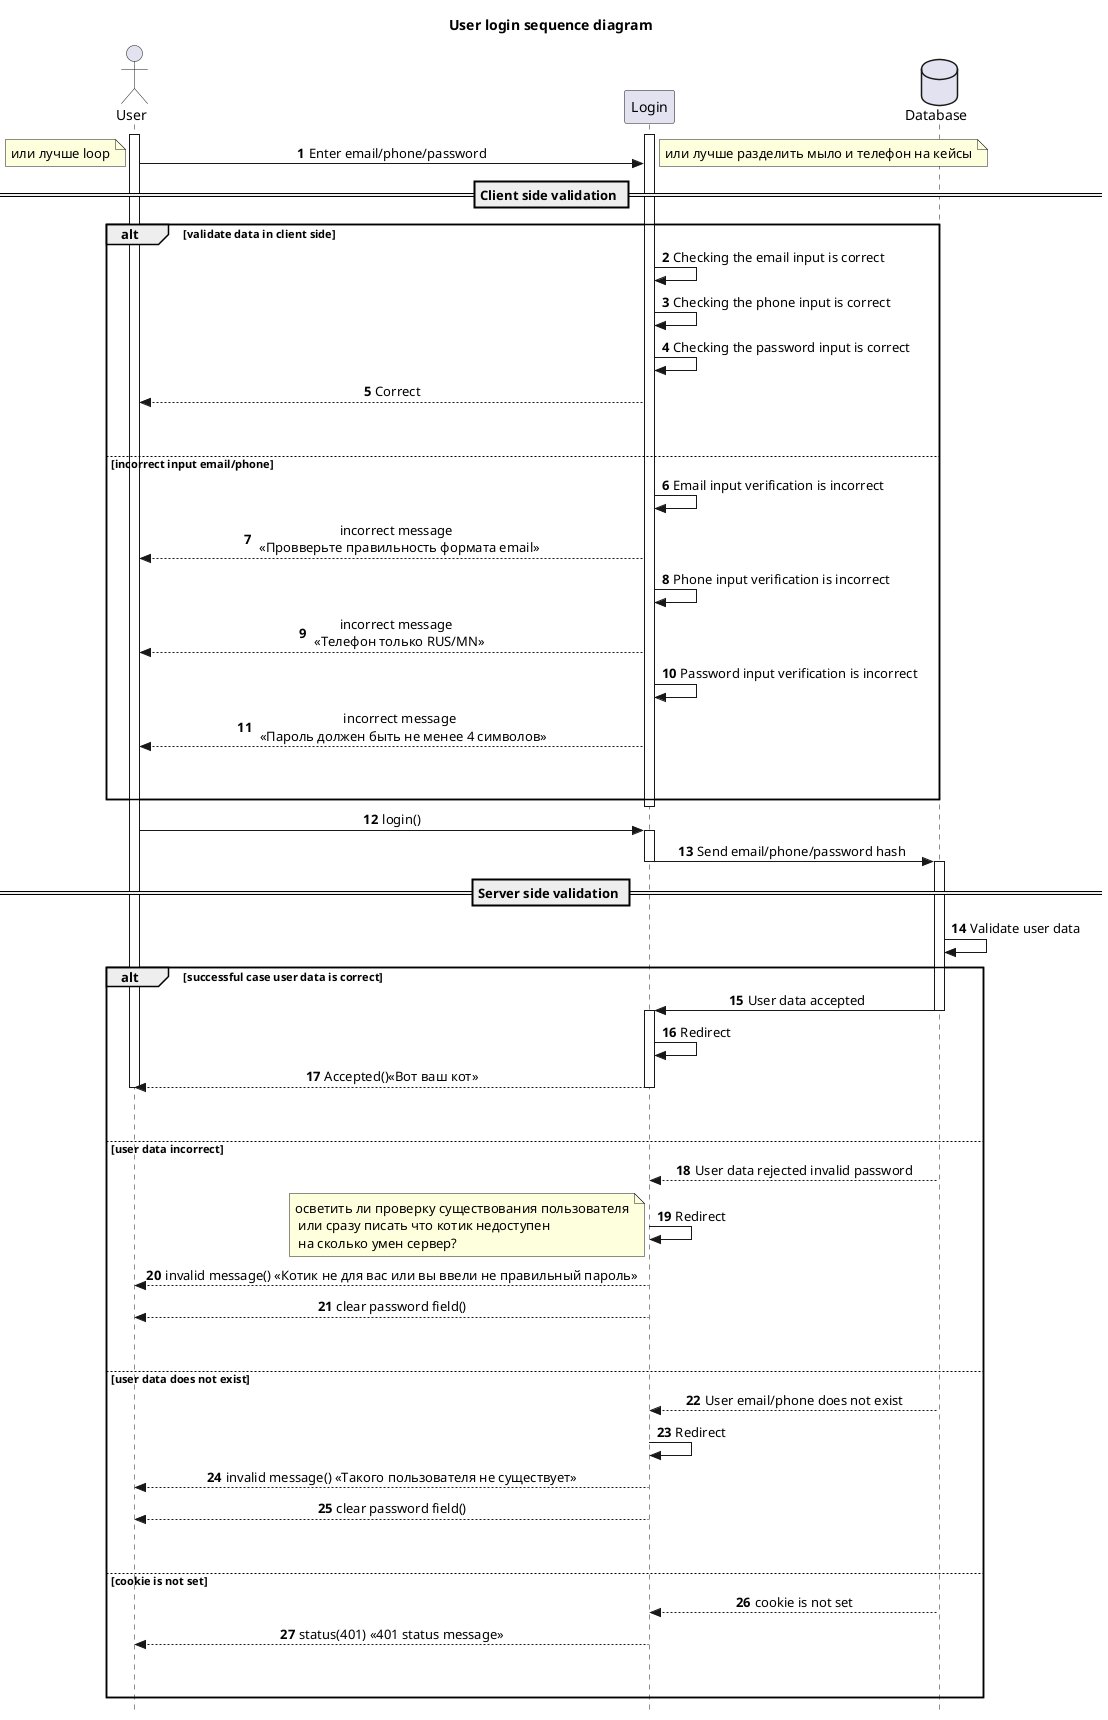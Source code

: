 @startuml
'https://plantuml.com/sequence-diagram

autonumber
title User login sequence diagram
actor User
participant Login
database  Database
activate User
activate Login

skinparam sequenceMessageAlign center
skinparam style strictuml


User -> Login : Enter email/phone/password
== Client side validation ==
note right: или лучше разделить мыло и телефон на кейсы
note left: или лучше loop
alt validate data in client side
    Login -> Login: Checking the email input is correct
    Login -> Login: Checking the phone input is correct
    Login -> Login: Checking the password input is correct
    Login --> User: Correct
||45||
else incorrect input email/phone
    Login -> Login: Email input verification is incorrect
    Login --> User: incorrect message \n <<Провверьте правильность формата email>>
    Login -> Login: Phone input verification is incorrect
    Login --> User: incorrect message \n <<Телефон только RUS/MN>>
    Login -> Login: Password input verification is incorrect
    Login --> User: incorrect message \n <<Пароль должен быть не менее 4 символов>>
||45||
end

deactivate Login
User -> Login : login()

activate Login
Login -> Database: Send email/phone/password hash
== Server side validation ==
deactivate Login

activate Database
Database -> Database: Validate user data

alt successful case user data is correct
    Database -> Login : User data accepted
    deactivate Database
    activate Login
    Login -> Login : Redirect
    Login --> User: Accepted()<<Вот ваш кот>>
    deactivate Login
    deactivate User
||45||
else user data incorrect
    Database --> Login: User data rejected invalid password
    Login -> Login: Redirect
    note left: осветить ли проверку существования пользователя\n или сразу писать что котик недоступен\n на сколько умен сервер?
    Login --> User: invalid message() <<Котик не для вас или вы ввели не правильный пароль>>
    Login --> User: clear password field()
||45||
else user data does not exist
    Database --> Login: User email/phone does not exist
    Login -> Login: Redirect
    Login --> User: invalid message() <<Такого пользователя не существует>>
    Login --> User: clear password field()
||45||
else cookie is not set
    Database --> Login: cookie is not set
    Login --> User: status(401) <<401 status message>>
||45||
end

@enduml